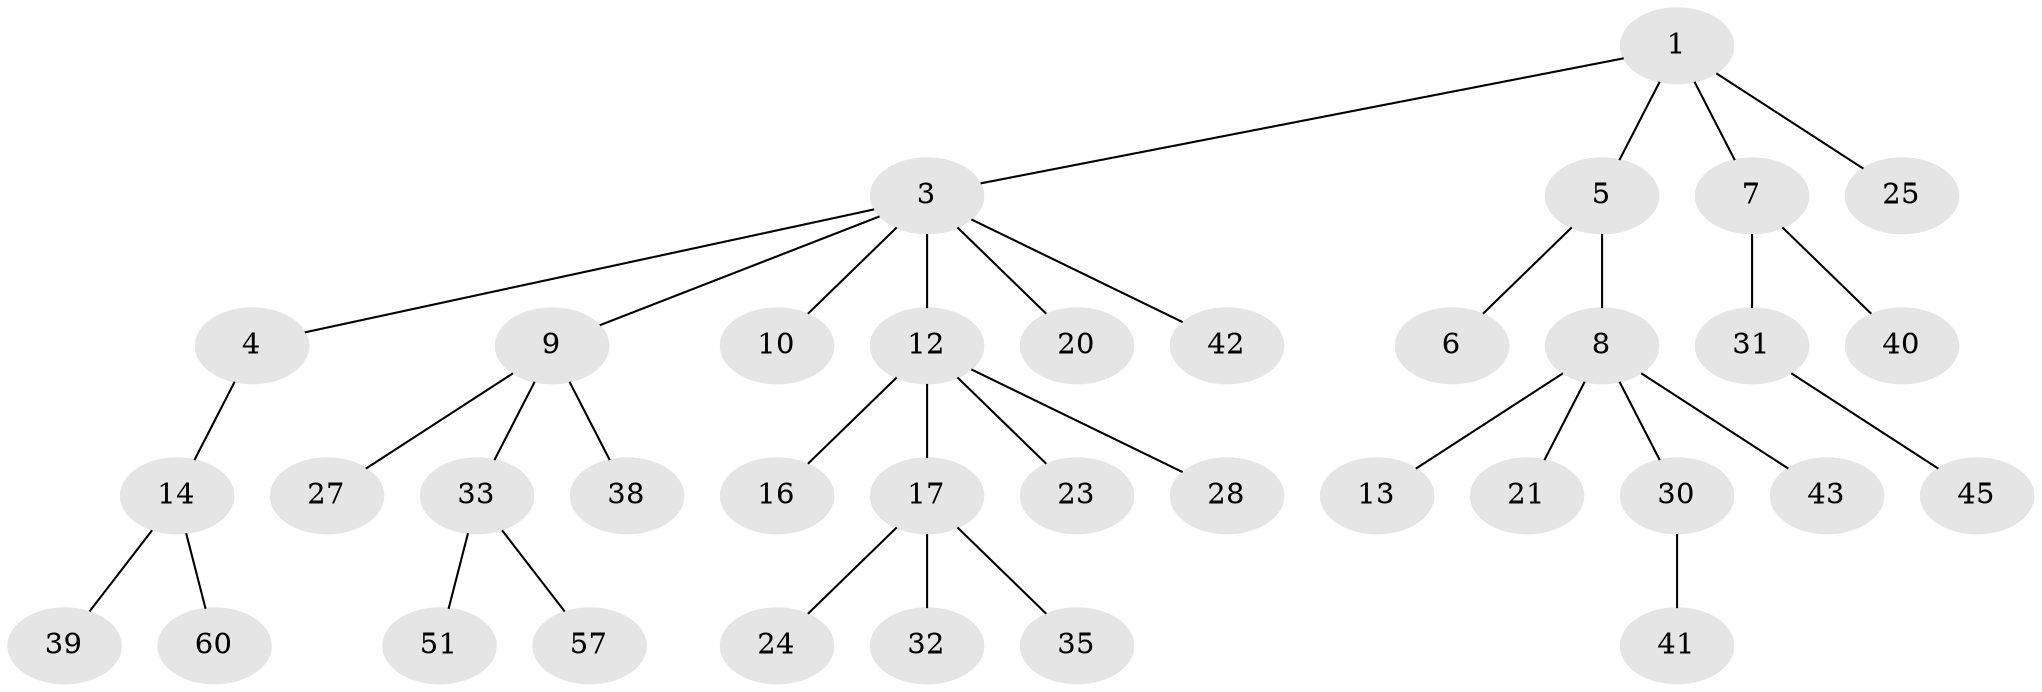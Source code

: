 // original degree distribution, {2: 0.2, 4: 0.08333333333333333, 8: 0.016666666666666666, 3: 0.13333333333333333, 5: 0.03333333333333333, 1: 0.5333333333333333}
// Generated by graph-tools (version 1.1) at 2025/19/03/04/25 18:19:14]
// undirected, 36 vertices, 35 edges
graph export_dot {
graph [start="1"]
  node [color=gray90,style=filled];
  1 [super="+2"];
  3 [super="+26"];
  4 [super="+19"];
  5;
  6 [super="+34"];
  7 [super="+47"];
  8;
  9 [super="+11+55"];
  10 [super="+22+29+59"];
  12 [super="+15"];
  13 [super="+49+36"];
  14;
  16;
  17 [super="+18"];
  20;
  21;
  23 [super="+54"];
  24;
  25;
  27;
  28;
  30 [super="+46"];
  31;
  32 [super="+58"];
  33;
  35;
  38;
  39;
  40;
  41 [super="+52"];
  42 [super="+44"];
  43 [super="+53"];
  45;
  51;
  57;
  60;
  1 -- 3;
  1 -- 5;
  1 -- 25;
  1 -- 7;
  3 -- 4;
  3 -- 9;
  3 -- 10;
  3 -- 12;
  3 -- 20;
  3 -- 42;
  4 -- 14;
  5 -- 6;
  5 -- 8;
  7 -- 31;
  7 -- 40;
  8 -- 13;
  8 -- 21;
  8 -- 30;
  8 -- 43;
  9 -- 33;
  9 -- 27;
  9 -- 38;
  12 -- 17;
  12 -- 16;
  12 -- 28;
  12 -- 23;
  14 -- 39;
  14 -- 60;
  17 -- 24;
  17 -- 32;
  17 -- 35;
  30 -- 41;
  31 -- 45;
  33 -- 51;
  33 -- 57;
}
